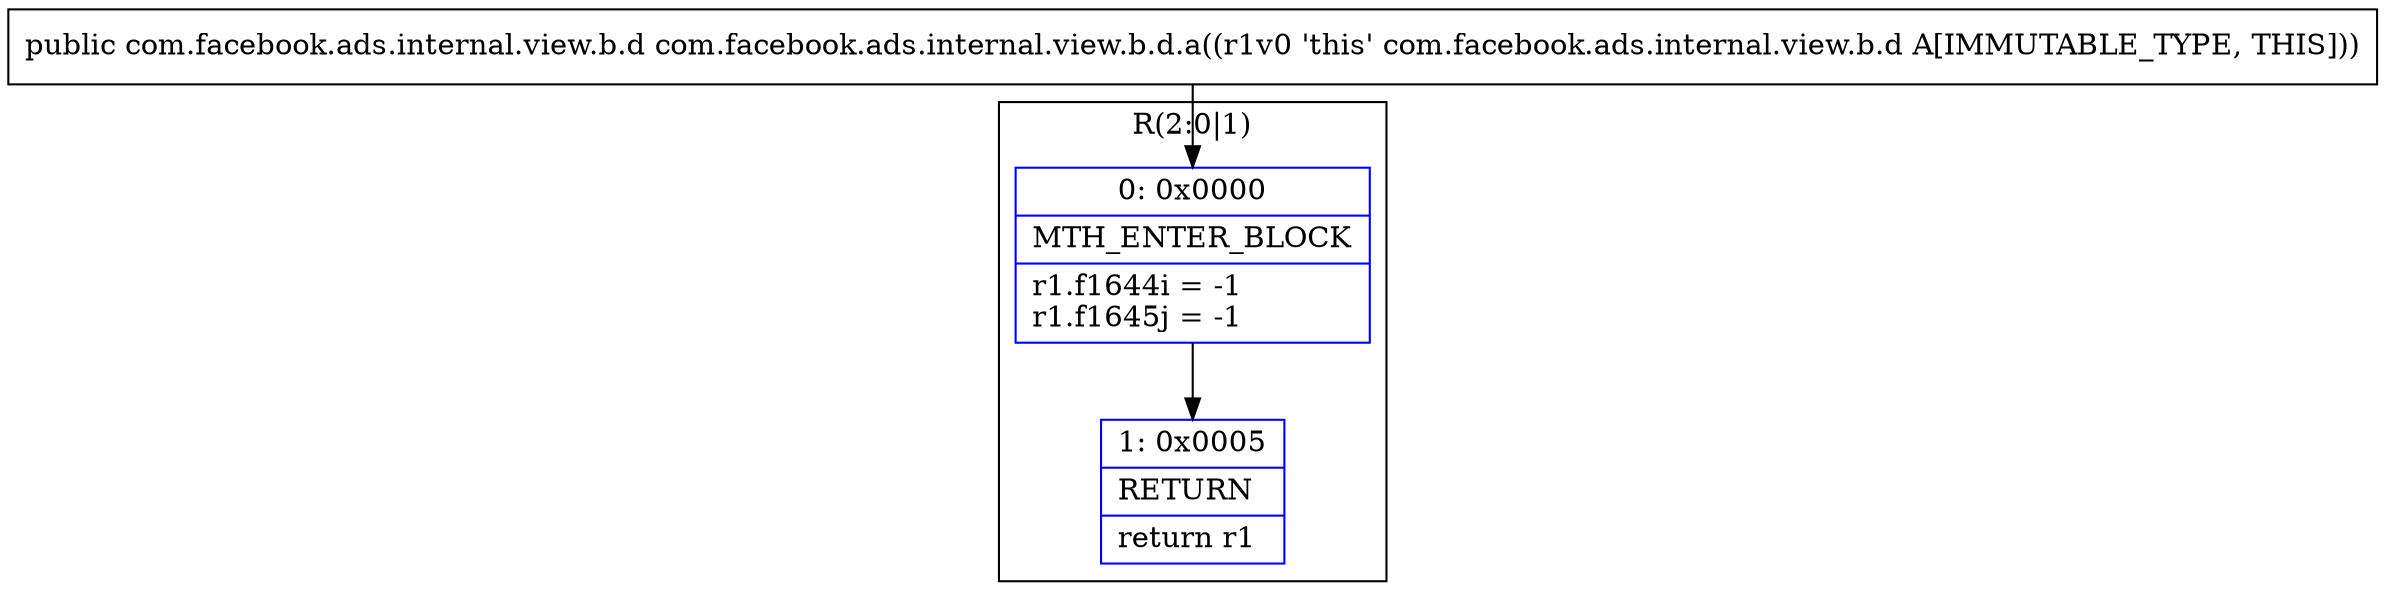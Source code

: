 digraph "CFG forcom.facebook.ads.internal.view.b.d.a()Lcom\/facebook\/ads\/internal\/view\/b\/d;" {
subgraph cluster_Region_135063993 {
label = "R(2:0|1)";
node [shape=record,color=blue];
Node_0 [shape=record,label="{0\:\ 0x0000|MTH_ENTER_BLOCK\l|r1.f1644i = \-1\lr1.f1645j = \-1\l}"];
Node_1 [shape=record,label="{1\:\ 0x0005|RETURN\l|return r1\l}"];
}
MethodNode[shape=record,label="{public com.facebook.ads.internal.view.b.d com.facebook.ads.internal.view.b.d.a((r1v0 'this' com.facebook.ads.internal.view.b.d A[IMMUTABLE_TYPE, THIS])) }"];
MethodNode -> Node_0;
Node_0 -> Node_1;
}

